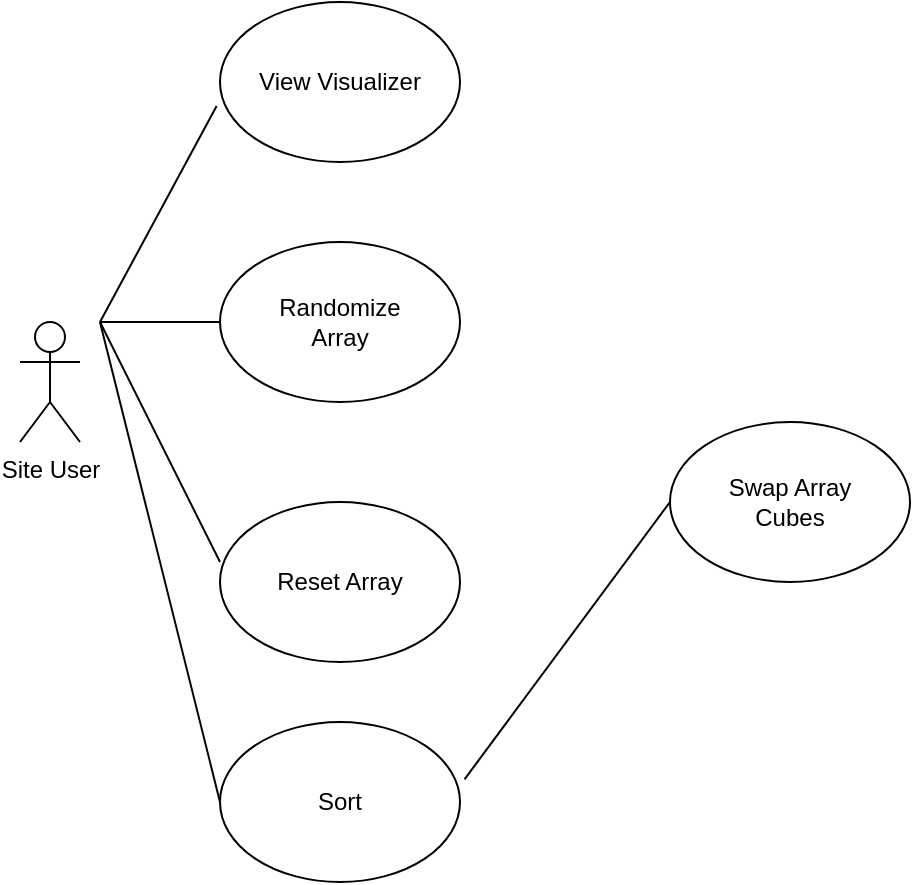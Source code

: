 <mxfile version="16.6.6" type="github">
  <diagram id="evsytnb3PgomK00agQq2" name="Page-1">
    <mxGraphModel dx="735" dy="1049" grid="1" gridSize="10" guides="1" tooltips="1" connect="1" arrows="1" fold="1" page="1" pageScale="1" pageWidth="850" pageHeight="1100" math="0" shadow="0">
      <root>
        <mxCell id="0" />
        <mxCell id="1" parent="0" />
        <mxCell id="OOTLHF-vFM3zC698NcgU-1" value="Site User" style="shape=umlActor;verticalLabelPosition=bottom;verticalAlign=top;html=1;outlineConnect=0;" vertex="1" parent="1">
          <mxGeometry x="100" y="430" width="30" height="60" as="geometry" />
        </mxCell>
        <mxCell id="OOTLHF-vFM3zC698NcgU-2" value="View Visualizer" style="ellipse;whiteSpace=wrap;html=1;" vertex="1" parent="1">
          <mxGeometry x="200" y="270" width="120" height="80" as="geometry" />
        </mxCell>
        <mxCell id="OOTLHF-vFM3zC698NcgU-3" value="Randomize&lt;br&gt;Array" style="ellipse;whiteSpace=wrap;html=1;" vertex="1" parent="1">
          <mxGeometry x="200" y="390" width="120" height="80" as="geometry" />
        </mxCell>
        <mxCell id="OOTLHF-vFM3zC698NcgU-4" value="Sort" style="ellipse;whiteSpace=wrap;html=1;" vertex="1" parent="1">
          <mxGeometry x="200" y="630" width="120" height="80" as="geometry" />
        </mxCell>
        <mxCell id="OOTLHF-vFM3zC698NcgU-5" value="Swap Array&lt;br&gt;Cubes" style="ellipse;whiteSpace=wrap;html=1;" vertex="1" parent="1">
          <mxGeometry x="425" y="480" width="120" height="80" as="geometry" />
        </mxCell>
        <mxCell id="OOTLHF-vFM3zC698NcgU-6" value="Reset Array" style="ellipse;whiteSpace=wrap;html=1;" vertex="1" parent="1">
          <mxGeometry x="200" y="520" width="120" height="80" as="geometry" />
        </mxCell>
        <mxCell id="OOTLHF-vFM3zC698NcgU-7" value="" style="endArrow=none;html=1;rounded=0;entryX=-0.014;entryY=0.65;entryDx=0;entryDy=0;entryPerimeter=0;" edge="1" parent="1" target="OOTLHF-vFM3zC698NcgU-2">
          <mxGeometry width="50" height="50" relative="1" as="geometry">
            <mxPoint x="140" y="430" as="sourcePoint" />
            <mxPoint x="180" y="370" as="targetPoint" />
          </mxGeometry>
        </mxCell>
        <mxCell id="OOTLHF-vFM3zC698NcgU-8" value="" style="endArrow=none;html=1;rounded=0;" edge="1" parent="1">
          <mxGeometry width="50" height="50" relative="1" as="geometry">
            <mxPoint x="140" y="430" as="sourcePoint" />
            <mxPoint x="200" y="430" as="targetPoint" />
          </mxGeometry>
        </mxCell>
        <mxCell id="OOTLHF-vFM3zC698NcgU-9" value="" style="endArrow=none;html=1;rounded=0;entryX=0;entryY=0.375;entryDx=0;entryDy=0;entryPerimeter=0;" edge="1" parent="1" target="OOTLHF-vFM3zC698NcgU-6">
          <mxGeometry width="50" height="50" relative="1" as="geometry">
            <mxPoint x="140" y="430" as="sourcePoint" />
            <mxPoint x="400" y="490" as="targetPoint" />
          </mxGeometry>
        </mxCell>
        <mxCell id="OOTLHF-vFM3zC698NcgU-10" value="" style="endArrow=none;html=1;rounded=0;entryX=0;entryY=0.5;entryDx=0;entryDy=0;" edge="1" parent="1" target="OOTLHF-vFM3zC698NcgU-4">
          <mxGeometry width="50" height="50" relative="1" as="geometry">
            <mxPoint x="140" y="430" as="sourcePoint" />
            <mxPoint x="400" y="490" as="targetPoint" />
          </mxGeometry>
        </mxCell>
        <mxCell id="OOTLHF-vFM3zC698NcgU-11" value="" style="endArrow=none;html=1;rounded=0;exitX=1.019;exitY=0.358;exitDx=0;exitDy=0;exitPerimeter=0;entryX=0;entryY=0.5;entryDx=0;entryDy=0;" edge="1" parent="1" source="OOTLHF-vFM3zC698NcgU-4" target="OOTLHF-vFM3zC698NcgU-5">
          <mxGeometry width="50" height="50" relative="1" as="geometry">
            <mxPoint x="350" y="540" as="sourcePoint" />
            <mxPoint x="400" y="490" as="targetPoint" />
          </mxGeometry>
        </mxCell>
      </root>
    </mxGraphModel>
  </diagram>
</mxfile>
